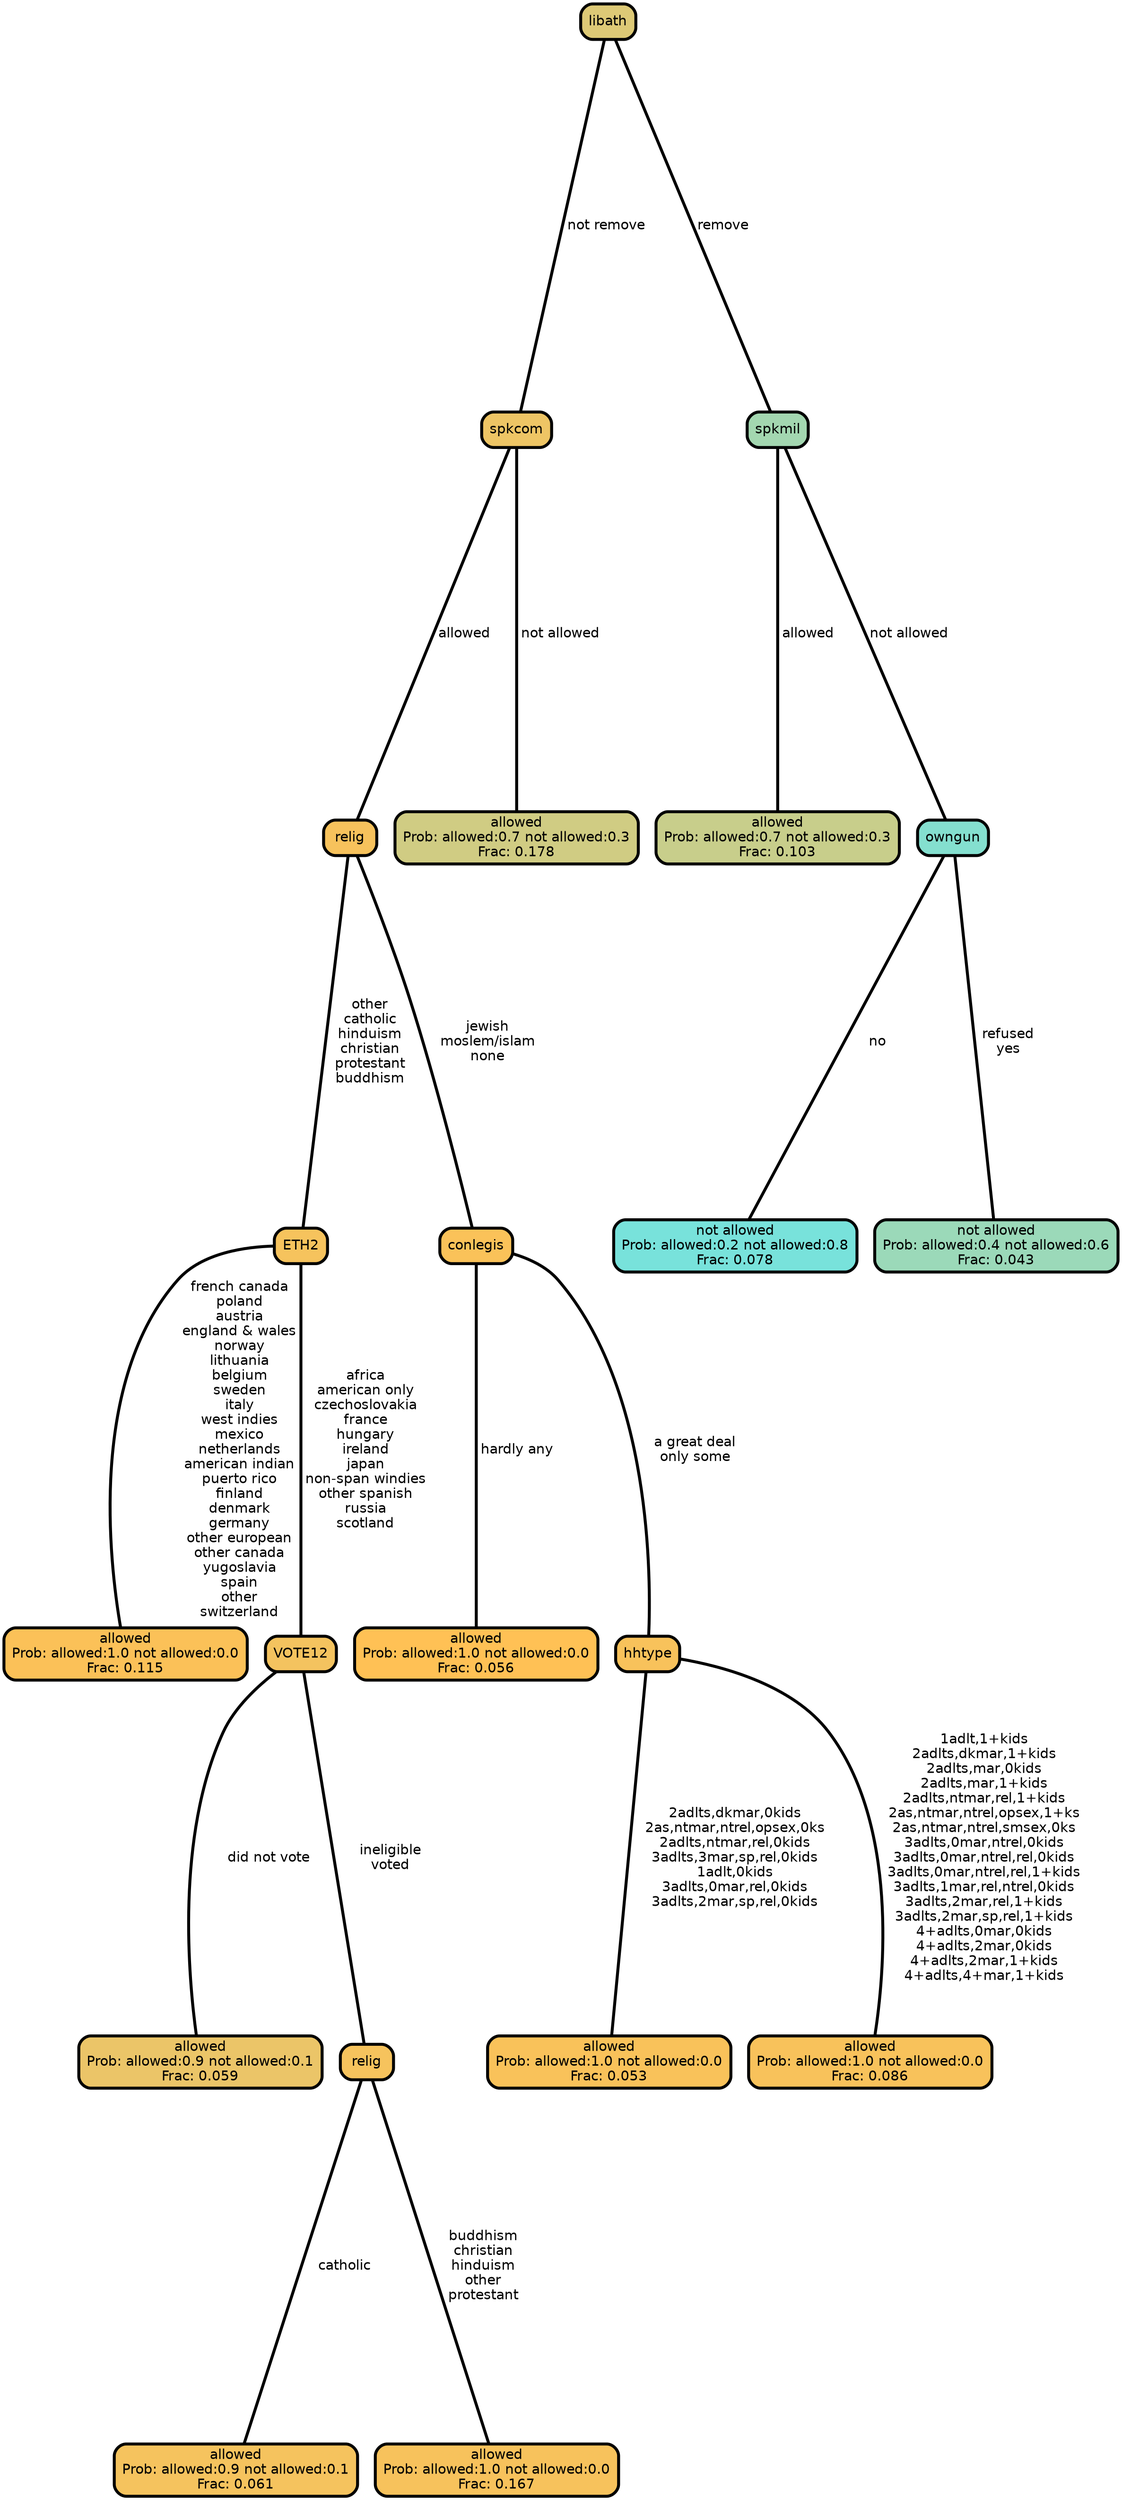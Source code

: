 graph Tree {
node [shape=box, style="filled, rounded",color="black",penwidth="3",fontcolor="black",                 fontname=helvetica] ;
graph [ranksep="0 equally", splines=straight,                 bgcolor=transparent, dpi=200] ;
edge [fontname=helvetica, color=black] ;
0 [label="allowed
Prob: allowed:1.0 not allowed:0.0
Frac: 0.115", fillcolor="#fbc158"] ;
1 [label="ETH2", fillcolor="#f6c35d"] ;
2 [label="allowed
Prob: allowed:0.9 not allowed:0.1
Frac: 0.059", fillcolor="#ebc568"] ;
3 [label="VOTE12", fillcolor="#f4c35f"] ;
4 [label="allowed
Prob: allowed:0.9 not allowed:0.1
Frac: 0.061", fillcolor="#f5c35e"] ;
5 [label="relig", fillcolor="#f6c35d"] ;
6 [label="allowed
Prob: allowed:1.0 not allowed:0.0
Frac: 0.167", fillcolor="#f7c25c"] ;
7 [label="relig", fillcolor="#f7c25c"] ;
8 [label="allowed
Prob: allowed:1.0 not allowed:0.0
Frac: 0.056", fillcolor="#ffc155"] ;
9 [label="conlegis", fillcolor="#fac259"] ;
10 [label="allowed
Prob: allowed:1.0 not allowed:0.0
Frac: 0.053", fillcolor="#f9c25a"] ;
11 [label="hhtype", fillcolor="#f8c25b"] ;
12 [label="allowed
Prob: allowed:1.0 not allowed:0.0
Frac: 0.086", fillcolor="#f8c25b"] ;
13 [label="spkcom", fillcolor="#eec565"] ;
14 [label="allowed
Prob: allowed:0.7 not allowed:0.3
Frac: 0.178", fillcolor="#d0cc83"] ;
15 [label="libath", fillcolor="#ddc976"] ;
16 [label="allowed
Prob: allowed:0.7 not allowed:0.3
Frac: 0.103", fillcolor="#c8ce8b"] ;
17 [label="spkmil", fillcolor="#a3d7b0"] ;
18 [label="not allowed
Prob: allowed:0.2 not allowed:0.8
Frac: 0.078", fillcolor="#78e2db"] ;
19 [label="owngun", fillcolor="#84dfcf"] ;
20 [label="not allowed
Prob: allowed:0.4 not allowed:0.6
Frac: 0.043", fillcolor="#9bd9b9"] ;
1 -- 0 [label=" french canada\n poland\n austria\n england & wales\n norway\n lithuania\n belgium\n sweden\n italy\n west indies\n mexico\n netherlands\n american indian\n puerto rico\n finland\n denmark\n germany\n other european\n other canada\n yugoslavia\n spain\n other\n switzerland",penwidth=3] ;
1 -- 3 [label=" africa\n american only\n czechoslovakia\n france\n hungary\n ireland\n japan\n non-span windies\n other spanish\n russia\n scotland",penwidth=3] ;
3 -- 2 [label=" did not vote",penwidth=3] ;
3 -- 5 [label=" ineligible\n voted",penwidth=3] ;
5 -- 4 [label=" catholic",penwidth=3] ;
5 -- 6 [label=" buddhism\n christian\n hinduism\n other\n protestant",penwidth=3] ;
7 -- 1 [label=" other\n catholic\n hinduism\n christian\n protestant\n buddhism",penwidth=3] ;
7 -- 9 [label=" jewish\n moslem/islam\n none",penwidth=3] ;
9 -- 8 [label=" hardly any",penwidth=3] ;
9 -- 11 [label=" a great deal\n only some",penwidth=3] ;
11 -- 10 [label=" 2adlts,dkmar,0kids\n 2as,ntmar,ntrel,opsex,0ks\n 2adlts,ntmar,rel,0kids\n 3adlts,3mar,sp,rel,0kids\n 1adlt,0kids\n 3adlts,0mar,rel,0kids\n 3adlts,2mar,sp,rel,0kids",penwidth=3] ;
11 -- 12 [label=" 1adlt,1+kids\n 2adlts,dkmar,1+kids\n 2adlts,mar,0kids\n 2adlts,mar,1+kids\n 2adlts,ntmar,rel,1+kids\n 2as,ntmar,ntrel,opsex,1+ks\n 2as,ntmar,ntrel,smsex,0ks\n 3adlts,0mar,ntrel,0kids\n 3adlts,0mar,ntrel,rel,0kids\n 3adlts,0mar,ntrel,rel,1+kids\n 3adlts,1mar,rel,ntrel,0kids\n 3adlts,2mar,rel,1+kids\n 3adlts,2mar,sp,rel,1+kids\n 4+adlts,0mar,0kids\n 4+adlts,2mar,0kids\n 4+adlts,2mar,1+kids\n 4+adlts,4+mar,1+kids",penwidth=3] ;
13 -- 7 [label=" allowed",penwidth=3] ;
13 -- 14 [label=" not allowed",penwidth=3] ;
15 -- 13 [label=" not remove",penwidth=3] ;
15 -- 17 [label=" remove",penwidth=3] ;
17 -- 16 [label=" allowed",penwidth=3] ;
17 -- 19 [label=" not allowed",penwidth=3] ;
19 -- 18 [label=" no",penwidth=3] ;
19 -- 20 [label=" refused\n yes",penwidth=3] ;
{rank = same;}}
